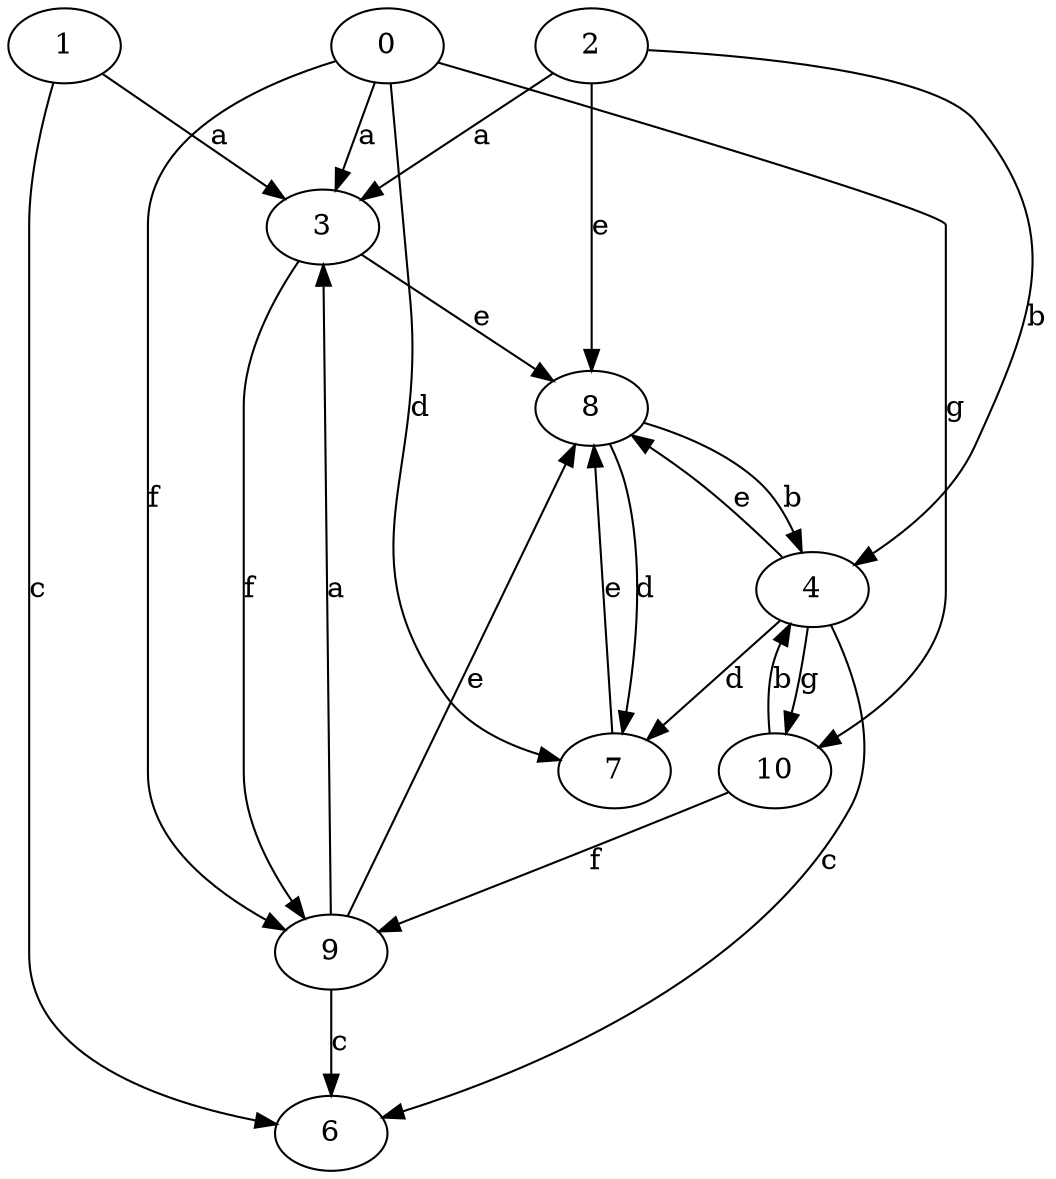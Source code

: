 strict digraph  {
1;
2;
3;
4;
0;
6;
7;
8;
9;
10;
1 -> 3  [label=a];
1 -> 6  [label=c];
2 -> 3  [label=a];
2 -> 4  [label=b];
2 -> 8  [label=e];
3 -> 8  [label=e];
3 -> 9  [label=f];
4 -> 6  [label=c];
4 -> 7  [label=d];
4 -> 8  [label=e];
4 -> 10  [label=g];
0 -> 3  [label=a];
0 -> 7  [label=d];
0 -> 9  [label=f];
0 -> 10  [label=g];
7 -> 8  [label=e];
8 -> 4  [label=b];
8 -> 7  [label=d];
9 -> 3  [label=a];
9 -> 6  [label=c];
9 -> 8  [label=e];
10 -> 4  [label=b];
10 -> 9  [label=f];
}

